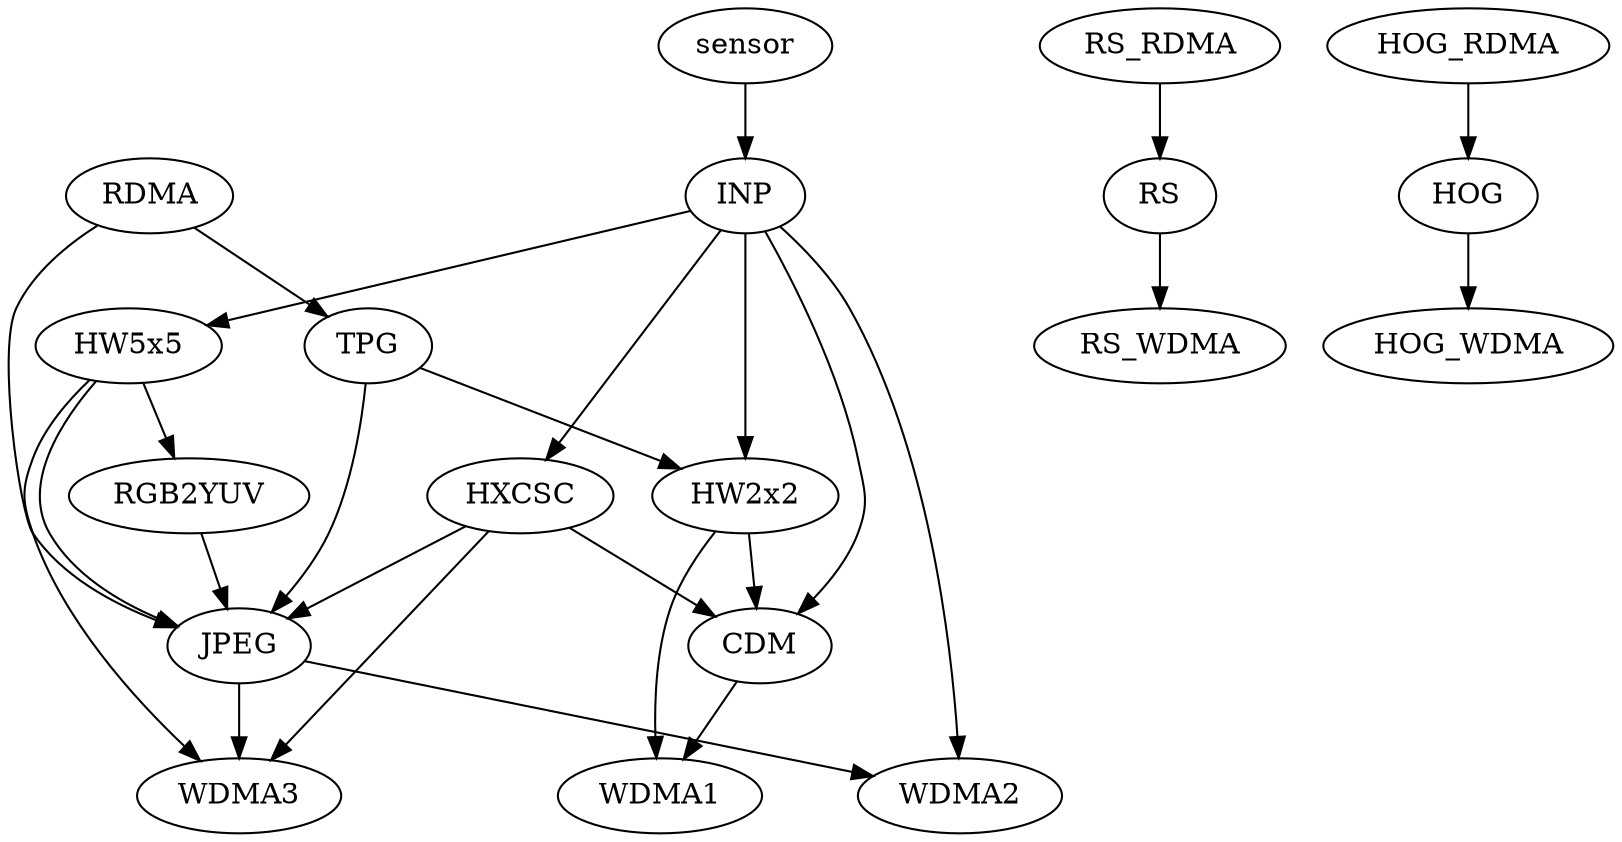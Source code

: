 strict digraph datapath {
	sensor -> INP -> WDMA2;
	sensor -> INP -> HW2x2 -> CDM -> WDMA1;
	sensor -> INP -> HW5x5 -> WDMA3;
	sensor -> INP -> HW5x5 -> JPEG -> WDMA2;
	RDMA -> JPEG -> WDMA3;
	sensor -> INP -> HW2x2 -> WDMA1;
	sensor -> INP -> CDM -> WDMA1;
	RDMA -> TPG -> JPEG -> WDMA2;
	RDMA -> TPG -> HW2x2 -> WDMA1;
	sensor -> INP -> HXCSC -> CDM -> WDMA1;
	sensor -> INP -> HXCSC -> WDMA3;
	sensor -> INP -> HXCSC -> JPEG -> WDMA2;
	sensor -> INP -> WDMA2;
	sensor -> INP -> WDMA2;
	sensor -> INP -> HW5x5 -> WDMA3;
	sensor -> INP -> HXCSC -> WDMA3;
	sensor -> INP -> HXCSC -> WDMA3;
	sensor -> INP -> HW2x2 -> WDMA1;
	sensor -> INP -> CDM -> WDMA1;
	sensor -> INP -> HW2x2 -> CDM -> WDMA1;
	sensor -> INP -> HXCSC -> CDM -> WDMA1;
	sensor -> INP -> HW5x5 -> JPEG -> WDMA2;
	sensor -> INP -> HW5x5 -> JPEG -> WDMA2;
	sensor -> INP -> HXCSC -> JPEG -> WDMA2;
	RDMA -> TPG -> JPEG -> WDMA3;
	RDMA -> TPG -> JPEG -> WDMA3;
	RS_RDMA -> RS -> RS_WDMA;
	HOG_RDMA -> HOG -> HOG_WDMA;
	HOG_RDMA -> HOG -> HOG_WDMA;
	sensor -> INP -> HW2x2 -> CDM -> WDMA1;
	sensor -> INP -> HW5x5 -> WDMA3;
	sensor -> INP -> HXCSC -> CDM -> WDMA1;
	sensor -> INP -> HXCSC -> WDMA3;
	sensor -> INP -> HW2x2 -> CDM -> WDMA1;
	sensor -> INP -> HW5x5 -> JPEG -> WDMA2;
	sensor -> INP -> HW5x5 -> WDMA3;
	sensor -> INP -> HW2x2 -> CDM -> WDMA1;
	sensor -> INP -> HW5x5 -> JPEG -> WDMA2;
	sensor -> INP -> HW5x5 -> WDMA3;
	sensor -> INP -> HW2x2 -> CDM -> WDMA1;
	sensor -> INP -> HW5x5 -> JPEG -> WDMA2;
	sensor -> INP -> HW5x5 -> WDMA3;
	sensor -> INP -> HXCSC -> CDM -> WDMA1;
	sensor -> INP -> HXCSC -> JPEG -> WDMA2;
	sensor -> INP -> HXCSC -> WDMA3;
	sensor -> INP -> WDMA2;
	sensor -> INP -> HW5x5 -> WDMA3;
	sensor -> INP -> WDMA2;
	sensor -> INP -> HXCSC -> WDMA3;
	sensor -> INP -> HW5x5 -> JPEG;
	sensor -> INP -> HW5x5 -> WDMA3;
	sensor -> INP -> HW5x5 -> JPEG;
	sensor -> INP -> HW5x5 -> WDMA3;
	sensor -> INP -> HW5x5 -> RGB2YUV -> JPEG;
	sensor -> INP -> HW5x5 -> WDMA3;
	sensor -> INP -> HW2x2 -> WDMA1;
	sensor -> INP -> HW5x5 -> JPEG -> WDMA2;
	sensor -> INP -> HXCSC -> JPEG;
	sensor -> INP -> HXCSC -> WDMA3;
	RDMA -> TPG -> JPEG -> WDMA2;
	RDMA -> TPG -> JPEG -> WDMA3;
}
